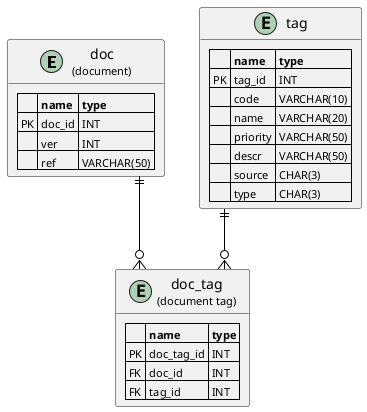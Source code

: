 @startuml sample.puml

skinparam linetype ortho

entity doc as "doc\n<size:11>(document)</size>" {
  |= |= <size:11>name</size> |= <size:11>type</size> |
  | <size:11>PK</size> | <size:11>doc_id</size> | <size:11>INT</size> |
  |  | <size:11>ver</size> | <size:11>INT</size> |
  |  | <size:11>ref</size> | <size:11>VARCHAR(50)</size> |
}
entity doc_tag as "doc_tag\n<size:11>(document tag)</size>" {
  |= |= <size:11>name</size> |= <size:11>type</size> |
  | <size:11>PK</size> | <size:11>doc_tag_id</size> | <size:11>INT</size> |
  | <size:11>FK</size> | <size:11>doc_id</size> | <size:11>INT</size> |
  | <size:11>FK</size> | <size:11>tag_id</size> | <size:11>INT</size> |
}
entity tag {
  |= |= <size:11>name</size> |= <size:11>type</size> |
  | <size:11>PK</size> | <size:11>tag_id</size> | <size:11>INT</size> |
  |  | <size:11>code</size> | <size:11>VARCHAR(10)</size> |
  |  | <size:11>name</size> | <size:11>VARCHAR(20)</size> |
  |  | <size:11>priority</size> | <size:11>VARCHAR(50)</size> |
  |  | <size:11>descr</size> | <size:11>VARCHAR(50)</size> |
  |  | <size:11>source</size> | <size:11>CHAR(3)</size> |
  |  | <size:11>type</size> | <size:11>CHAR(3)</size> |
}

doc ||-[#000000]-o{ doc_tag
tag ||-[#000000]-o{ doc_tag

@enduml